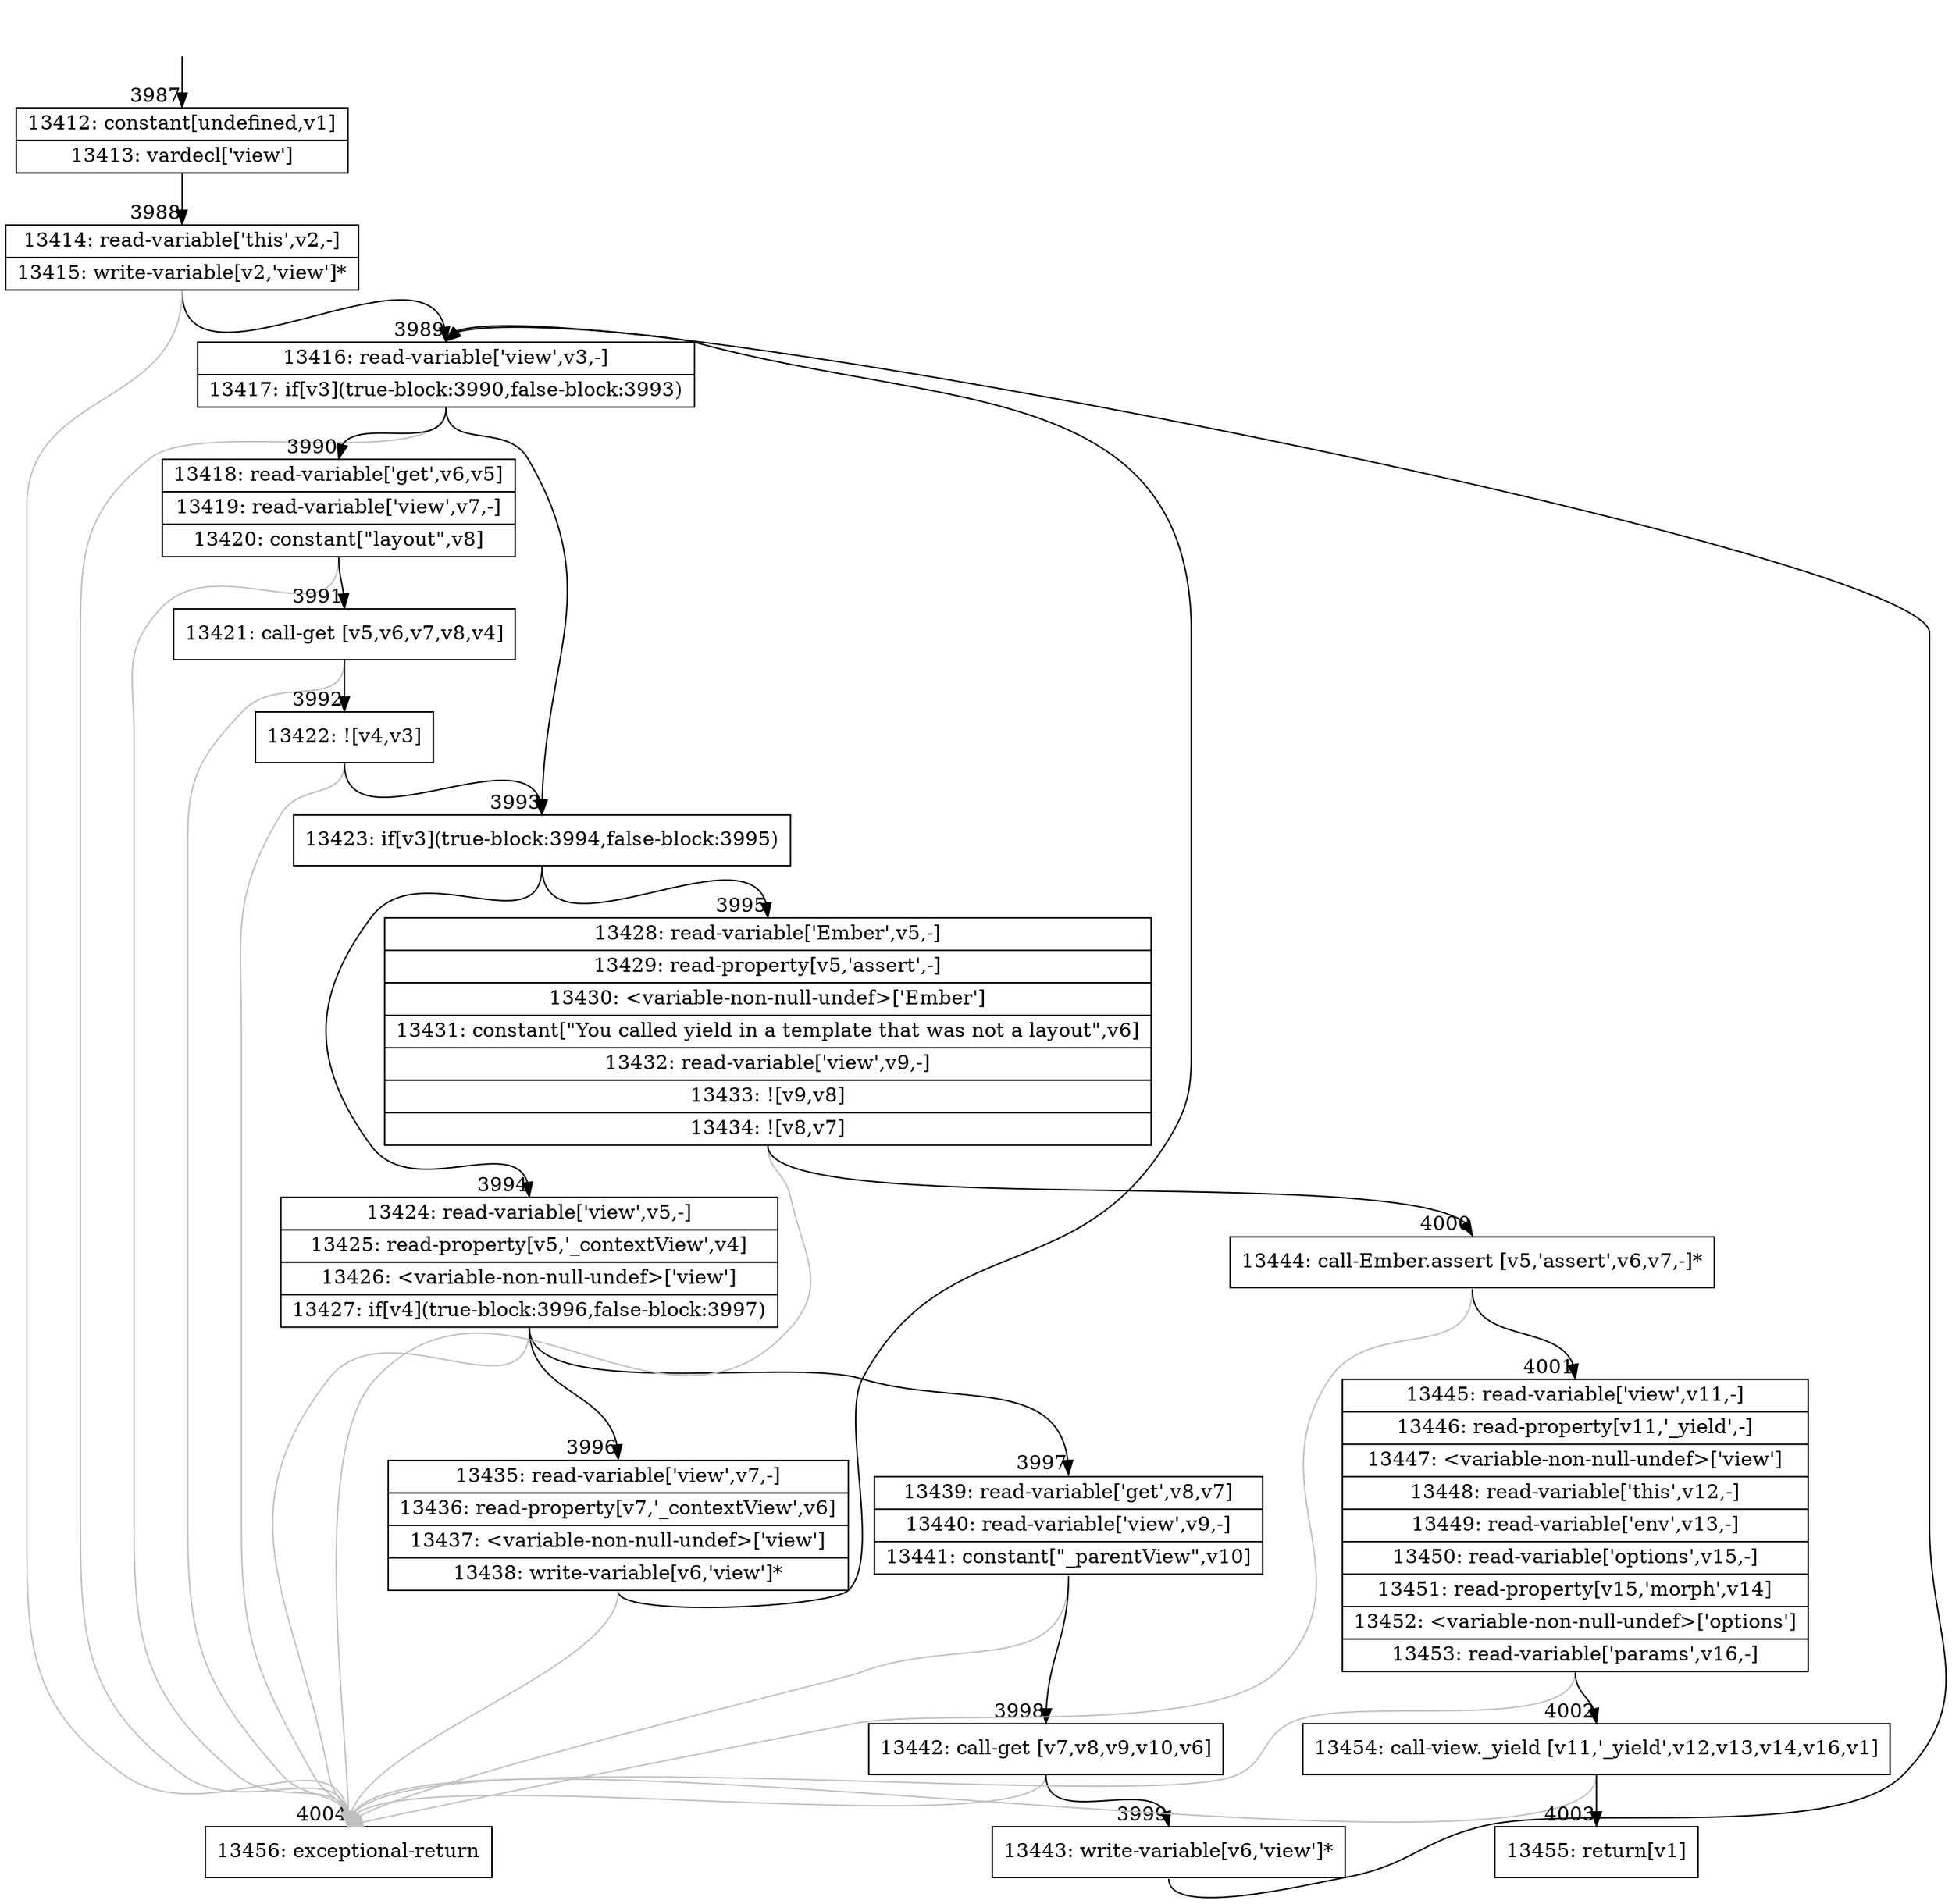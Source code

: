 digraph {
rankdir="TD"
BB_entry315[shape=none,label=""];
BB_entry315 -> BB3987 [tailport=s, headport=n, headlabel="    3987"]
BB3987 [shape=record label="{13412: constant[undefined,v1]|13413: vardecl['view']}" ] 
BB3987 -> BB3988 [tailport=s, headport=n, headlabel="      3988"]
BB3988 [shape=record label="{13414: read-variable['this',v2,-]|13415: write-variable[v2,'view']*}" ] 
BB3988 -> BB3989 [tailport=s, headport=n, headlabel="      3989"]
BB3988 -> BB4004 [tailport=s, headport=n, color=gray, headlabel="      4004"]
BB3989 [shape=record label="{13416: read-variable['view',v3,-]|13417: if[v3](true-block:3990,false-block:3993)}" ] 
BB3989 -> BB3993 [tailport=s, headport=n, headlabel="      3993"]
BB3989 -> BB3990 [tailport=s, headport=n, headlabel="      3990"]
BB3989 -> BB4004 [tailport=s, headport=n, color=gray]
BB3990 [shape=record label="{13418: read-variable['get',v6,v5]|13419: read-variable['view',v7,-]|13420: constant[\"layout\",v8]}" ] 
BB3990 -> BB3991 [tailport=s, headport=n, headlabel="      3991"]
BB3990 -> BB4004 [tailport=s, headport=n, color=gray]
BB3991 [shape=record label="{13421: call-get [v5,v6,v7,v8,v4]}" ] 
BB3991 -> BB3992 [tailport=s, headport=n, headlabel="      3992"]
BB3991 -> BB4004 [tailport=s, headport=n, color=gray]
BB3992 [shape=record label="{13422: ![v4,v3]}" ] 
BB3992 -> BB3993 [tailport=s, headport=n]
BB3992 -> BB4004 [tailport=s, headport=n, color=gray]
BB3993 [shape=record label="{13423: if[v3](true-block:3994,false-block:3995)}" ] 
BB3993 -> BB3994 [tailport=s, headport=n, headlabel="      3994"]
BB3993 -> BB3995 [tailport=s, headport=n, headlabel="      3995"]
BB3994 [shape=record label="{13424: read-variable['view',v5,-]|13425: read-property[v5,'_contextView',v4]|13426: \<variable-non-null-undef\>['view']|13427: if[v4](true-block:3996,false-block:3997)}" ] 
BB3994 -> BB3996 [tailport=s, headport=n, headlabel="      3996"]
BB3994 -> BB3997 [tailport=s, headport=n, headlabel="      3997"]
BB3994 -> BB4004 [tailport=s, headport=n, color=gray]
BB3995 [shape=record label="{13428: read-variable['Ember',v5,-]|13429: read-property[v5,'assert',-]|13430: \<variable-non-null-undef\>['Ember']|13431: constant[\"You called yield in a template that was not a layout\",v6]|13432: read-variable['view',v9,-]|13433: ![v9,v8]|13434: ![v8,v7]}" ] 
BB3995 -> BB4000 [tailport=s, headport=n, headlabel="      4000"]
BB3995 -> BB4004 [tailport=s, headport=n, color=gray]
BB3996 [shape=record label="{13435: read-variable['view',v7,-]|13436: read-property[v7,'_contextView',v6]|13437: \<variable-non-null-undef\>['view']|13438: write-variable[v6,'view']*}" ] 
BB3996 -> BB3989 [tailport=s, headport=n]
BB3996 -> BB4004 [tailport=s, headport=n, color=gray]
BB3997 [shape=record label="{13439: read-variable['get',v8,v7]|13440: read-variable['view',v9,-]|13441: constant[\"_parentView\",v10]}" ] 
BB3997 -> BB3998 [tailport=s, headport=n, headlabel="      3998"]
BB3997 -> BB4004 [tailport=s, headport=n, color=gray]
BB3998 [shape=record label="{13442: call-get [v7,v8,v9,v10,v6]}" ] 
BB3998 -> BB3999 [tailport=s, headport=n, headlabel="      3999"]
BB3998 -> BB4004 [tailport=s, headport=n, color=gray]
BB3999 [shape=record label="{13443: write-variable[v6,'view']*}" ] 
BB3999 -> BB3989 [tailport=s, headport=n]
BB4000 [shape=record label="{13444: call-Ember.assert [v5,'assert',v6,v7,-]*}" ] 
BB4000 -> BB4001 [tailport=s, headport=n, headlabel="      4001"]
BB4000 -> BB4004 [tailport=s, headport=n, color=gray]
BB4001 [shape=record label="{13445: read-variable['view',v11,-]|13446: read-property[v11,'_yield',-]|13447: \<variable-non-null-undef\>['view']|13448: read-variable['this',v12,-]|13449: read-variable['env',v13,-]|13450: read-variable['options',v15,-]|13451: read-property[v15,'morph',v14]|13452: \<variable-non-null-undef\>['options']|13453: read-variable['params',v16,-]}" ] 
BB4001 -> BB4002 [tailport=s, headport=n, headlabel="      4002"]
BB4001 -> BB4004 [tailport=s, headport=n, color=gray]
BB4002 [shape=record label="{13454: call-view._yield [v11,'_yield',v12,v13,v14,v16,v1]}" ] 
BB4002 -> BB4003 [tailport=s, headport=n, headlabel="      4003"]
BB4002 -> BB4004 [tailport=s, headport=n, color=gray]
BB4003 [shape=record label="{13455: return[v1]}" ] 
BB4004 [shape=record label="{13456: exceptional-return}" ] 
//#$~ 7735
}
